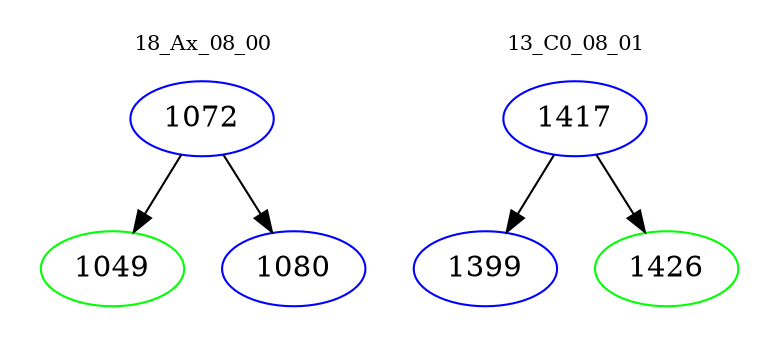 digraph{
subgraph cluster_0 {
color = white
label = "18_Ax_08_00";
fontsize=10;
T0_1072 [label="1072", color="blue"]
T0_1072 -> T0_1049 [color="black"]
T0_1049 [label="1049", color="green"]
T0_1072 -> T0_1080 [color="black"]
T0_1080 [label="1080", color="blue"]
}
subgraph cluster_1 {
color = white
label = "13_C0_08_01";
fontsize=10;
T1_1417 [label="1417", color="blue"]
T1_1417 -> T1_1399 [color="black"]
T1_1399 [label="1399", color="blue"]
T1_1417 -> T1_1426 [color="black"]
T1_1426 [label="1426", color="green"]
}
}
